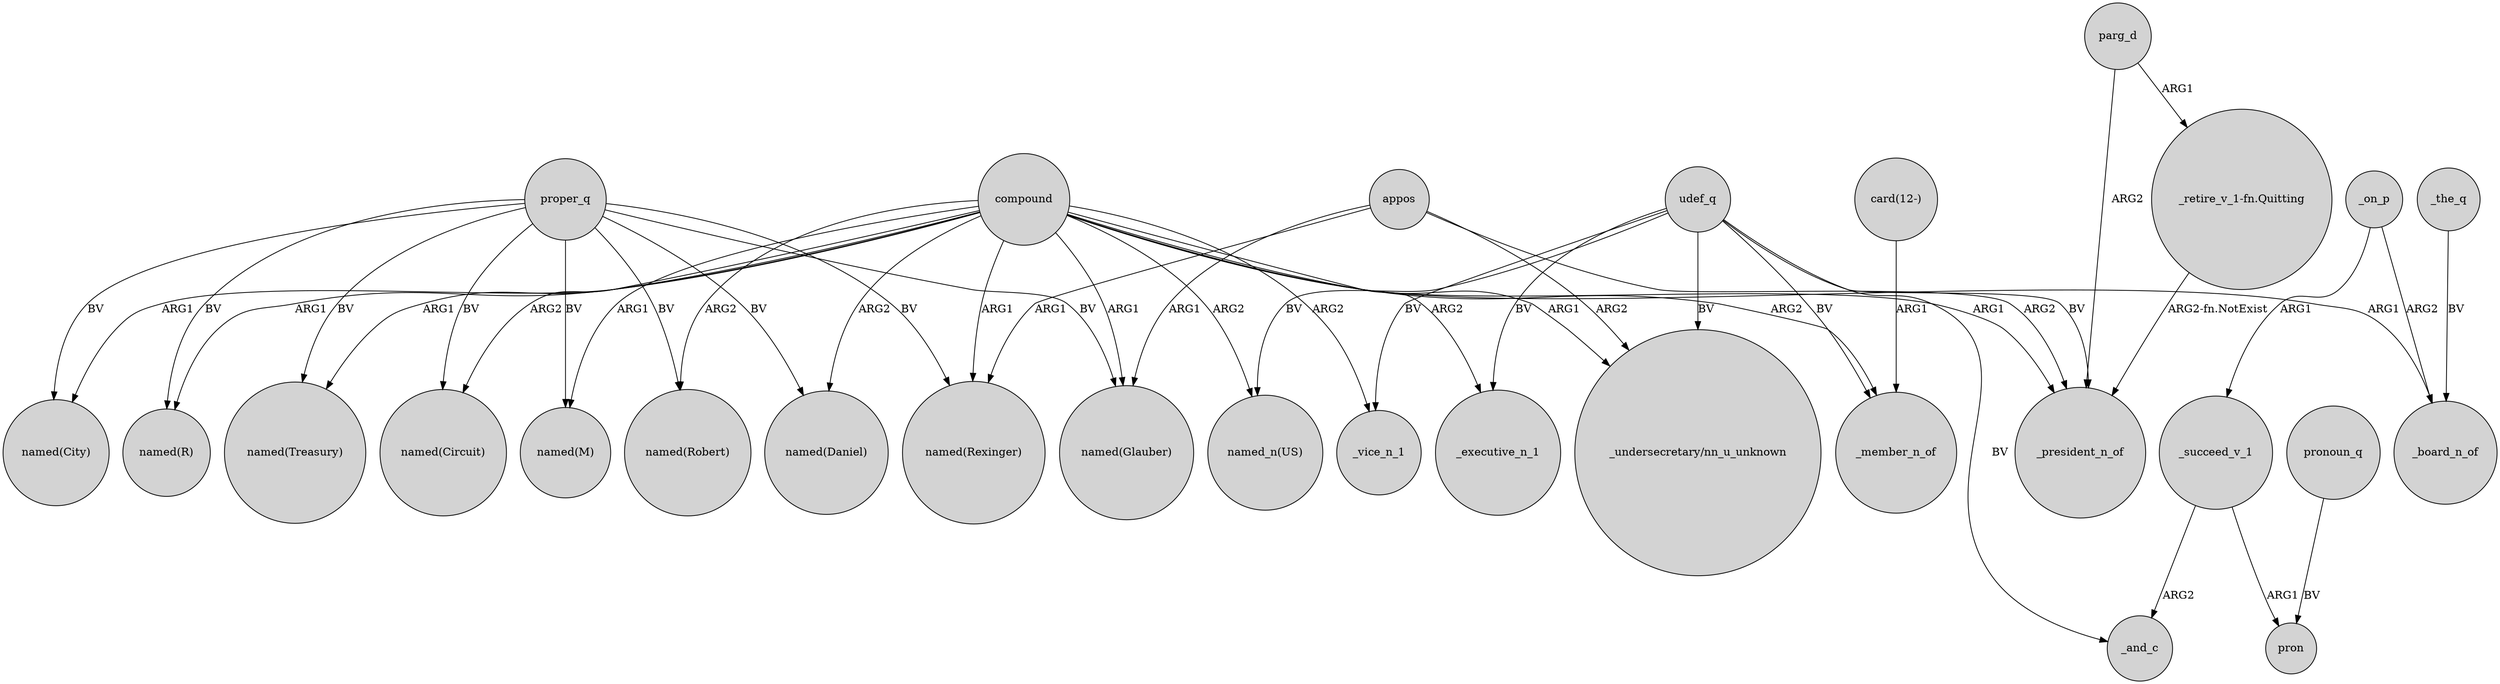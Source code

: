 digraph {
	node [shape=circle style=filled]
	compound -> _vice_n_1 [label=ARG2]
	udef_q -> "_undersecretary/nn_u_unknown" [label=BV]
	udef_q -> "named_n(US)" [label=BV]
	compound -> "named(Daniel)" [label=ARG2]
	proper_q -> "named(Daniel)" [label=BV]
	udef_q -> _executive_n_1 [label=BV]
	parg_d -> "_retire_v_1-fn.Quitting" [label=ARG1]
	compound -> _board_n_of [label=ARG1]
	appos -> "named(Rexinger)" [label=ARG1]
	proper_q -> "named(Rexinger)" [label=BV]
	_succeed_v_1 -> _and_c [label=ARG2]
	compound -> "named(Robert)" [label=ARG2]
	compound -> "named(R)" [label=ARG1]
	compound -> "named(Treasury)" [label=ARG1]
	proper_q -> "named(Glauber)" [label=BV]
	compound -> "named(Circuit)" [label=ARG2]
	proper_q -> "named(M)" [label=BV]
	compound -> _member_n_of [label=ARG2]
	udef_q -> _vice_n_1 [label=BV]
	compound -> "named_n(US)" [label=ARG2]
	compound -> "named(Glauber)" [label=ARG1]
	compound -> "named(Rexinger)" [label=ARG1]
	"card(12-)" -> _member_n_of [label=ARG1]
	appos -> _president_n_of [label=ARG2]
	pronoun_q -> pron [label=BV]
	compound -> "named(M)" [label=ARG1]
	udef_q -> _president_n_of [label=BV]
	compound -> _president_n_of [label=ARG1]
	appos -> "_undersecretary/nn_u_unknown" [label=ARG2]
	proper_q -> "named(Robert)" [label=BV]
	_on_p -> _succeed_v_1 [label=ARG1]
	_the_q -> _board_n_of [label=BV]
	proper_q -> "named(City)" [label=BV]
	udef_q -> _member_n_of [label=BV]
	"_retire_v_1-fn.Quitting" -> _president_n_of [label="ARG2-fn.NotExist"]
	_succeed_v_1 -> pron [label=ARG1]
	parg_d -> _president_n_of [label=ARG2]
	proper_q -> "named(Treasury)" [label=BV]
	_on_p -> _board_n_of [label=ARG2]
	proper_q -> "named(Circuit)" [label=BV]
	compound -> "_undersecretary/nn_u_unknown" [label=ARG1]
	proper_q -> "named(R)" [label=BV]
	udef_q -> _and_c [label=BV]
	compound -> _executive_n_1 [label=ARG2]
	appos -> "named(Glauber)" [label=ARG1]
	compound -> "named(City)" [label=ARG1]
}
